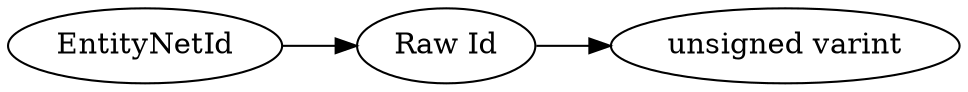 digraph "EntityNetId" {
rankdir = LR
2
2 -> 3
3 -> 4

2 [label="EntityNetId",comment="name: \"EntityNetId\", typeName: \"\", id: 2, branchId: 0, recurseId: -1, attributes: 0, notes: \"\""];
3 [label="Raw Id",comment="name: \"Raw Id\", typeName: \"\", id: 3, branchId: 0, recurseId: -1, attributes: 0, notes: \"\""];
4 [label="unsigned varint",comment="name: \"unsigned varint\", typeName: \"\", id: 4, branchId: 0, recurseId: -1, attributes: 512, notes: \"\""];
{ rank = max;4}

}
